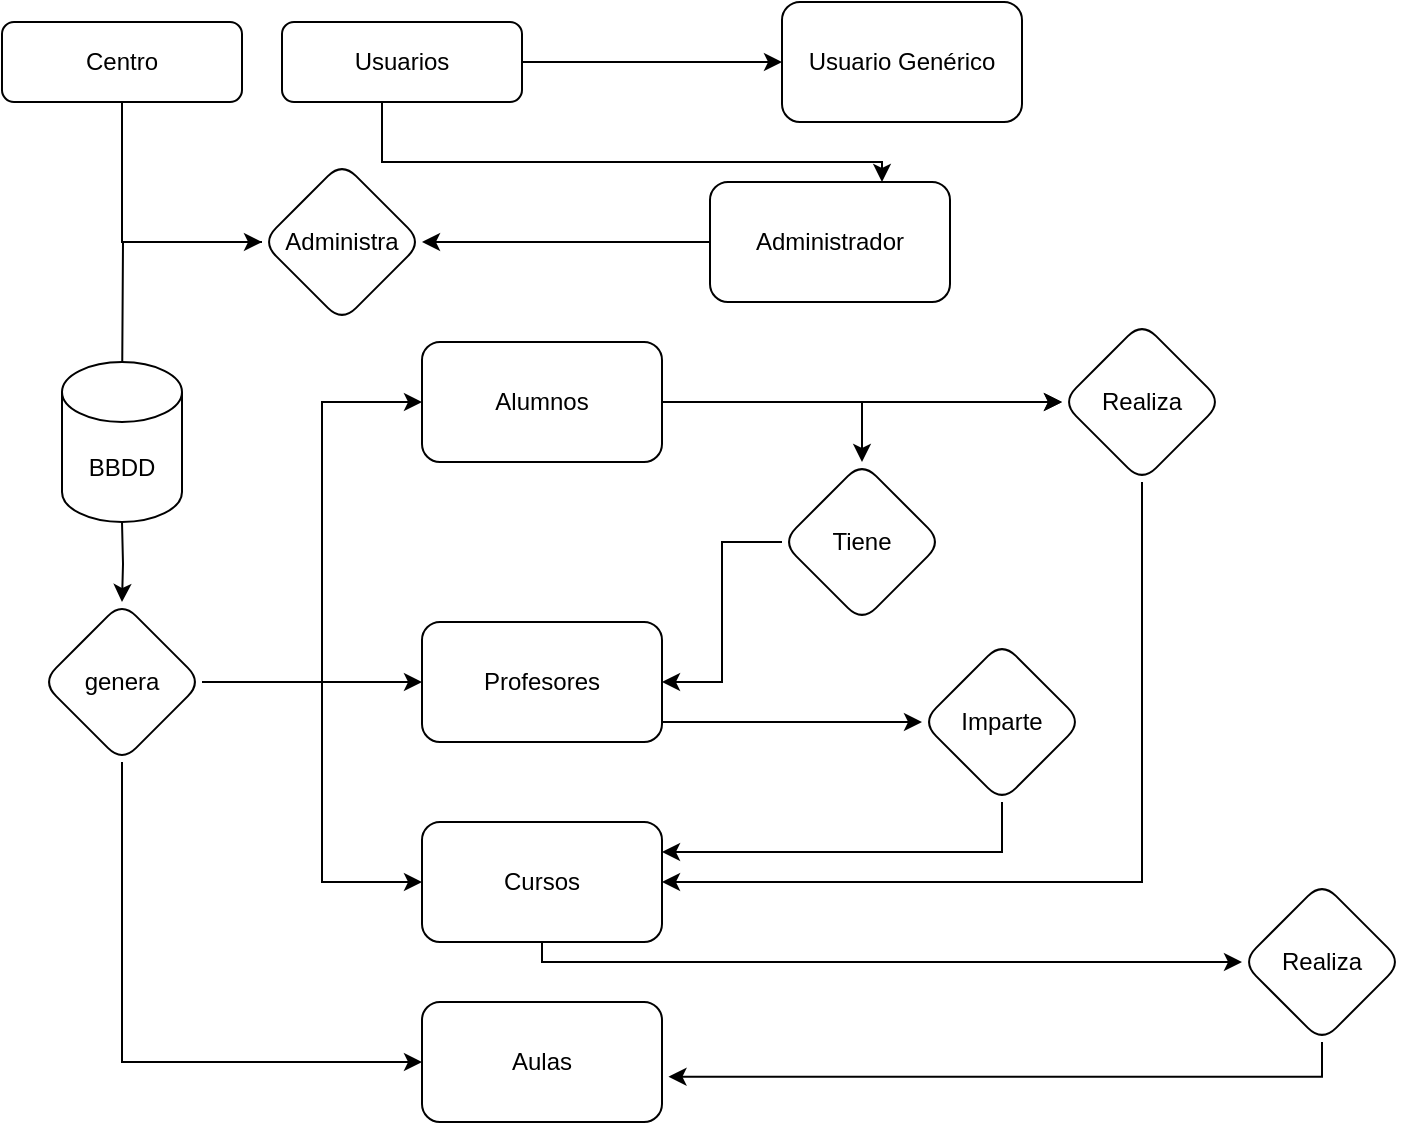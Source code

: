 <mxfile version="21.3.5" type="device">
  <diagram id="C5RBs43oDa-KdzZeNtuy" name="Page-1">
    <mxGraphModel dx="1050" dy="549" grid="1" gridSize="10" guides="1" tooltips="1" connect="1" arrows="1" fold="1" page="1" pageScale="1" pageWidth="827" pageHeight="1169" math="0" shadow="0">
      <root>
        <mxCell id="WIyWlLk6GJQsqaUBKTNV-0" />
        <mxCell id="WIyWlLk6GJQsqaUBKTNV-1" parent="WIyWlLk6GJQsqaUBKTNV-0" />
        <mxCell id="lBSenWfjBpaXtr8Q47WL-5" value="" style="edgeStyle=orthogonalEdgeStyle;rounded=0;orthogonalLoop=1;jettySize=auto;html=1;" edge="1" parent="WIyWlLk6GJQsqaUBKTNV-1" source="WIyWlLk6GJQsqaUBKTNV-3" target="lBSenWfjBpaXtr8Q47WL-4">
          <mxGeometry relative="1" as="geometry">
            <Array as="points">
              <mxPoint x="190" y="90" />
              <mxPoint x="440" y="90" />
            </Array>
          </mxGeometry>
        </mxCell>
        <mxCell id="lBSenWfjBpaXtr8Q47WL-24" value="" style="edgeStyle=orthogonalEdgeStyle;rounded=0;orthogonalLoop=1;jettySize=auto;html=1;" edge="1" parent="WIyWlLk6GJQsqaUBKTNV-1" source="WIyWlLk6GJQsqaUBKTNV-3" target="lBSenWfjBpaXtr8Q47WL-23">
          <mxGeometry relative="1" as="geometry">
            <Array as="points">
              <mxPoint x="290" y="40" />
              <mxPoint x="290" y="40" />
            </Array>
          </mxGeometry>
        </mxCell>
        <mxCell id="WIyWlLk6GJQsqaUBKTNV-3" value="Usuarios" style="rounded=1;whiteSpace=wrap;html=1;fontSize=12;glass=0;strokeWidth=1;shadow=0;" parent="WIyWlLk6GJQsqaUBKTNV-1" vertex="1">
          <mxGeometry x="140" y="20" width="120" height="40" as="geometry" />
        </mxCell>
        <mxCell id="lBSenWfjBpaXtr8Q47WL-7" value="" style="edgeStyle=orthogonalEdgeStyle;rounded=0;orthogonalLoop=1;jettySize=auto;html=1;" edge="1" parent="WIyWlLk6GJQsqaUBKTNV-1" source="lBSenWfjBpaXtr8Q47WL-4" target="lBSenWfjBpaXtr8Q47WL-6">
          <mxGeometry relative="1" as="geometry" />
        </mxCell>
        <mxCell id="lBSenWfjBpaXtr8Q47WL-4" value="Administrador" style="whiteSpace=wrap;html=1;rounded=1;glass=0;strokeWidth=1;shadow=0;" vertex="1" parent="WIyWlLk6GJQsqaUBKTNV-1">
          <mxGeometry x="354" y="100" width="120" height="60" as="geometry" />
        </mxCell>
        <mxCell id="lBSenWfjBpaXtr8Q47WL-9" value="" style="edgeStyle=orthogonalEdgeStyle;rounded=0;orthogonalLoop=1;jettySize=auto;html=1;" edge="1" parent="WIyWlLk6GJQsqaUBKTNV-1" source="lBSenWfjBpaXtr8Q47WL-6">
          <mxGeometry relative="1" as="geometry">
            <mxPoint x="60" y="210" as="targetPoint" />
          </mxGeometry>
        </mxCell>
        <mxCell id="lBSenWfjBpaXtr8Q47WL-6" value="Administra" style="rhombus;whiteSpace=wrap;html=1;rounded=1;glass=0;strokeWidth=1;shadow=0;" vertex="1" parent="WIyWlLk6GJQsqaUBKTNV-1">
          <mxGeometry x="130" y="90" width="80" height="80" as="geometry" />
        </mxCell>
        <mxCell id="lBSenWfjBpaXtr8Q47WL-26" value="" style="edgeStyle=orthogonalEdgeStyle;rounded=0;orthogonalLoop=1;jettySize=auto;html=1;" edge="1" parent="WIyWlLk6GJQsqaUBKTNV-1" target="lBSenWfjBpaXtr8Q47WL-25">
          <mxGeometry relative="1" as="geometry">
            <mxPoint x="60" y="270" as="sourcePoint" />
          </mxGeometry>
        </mxCell>
        <mxCell id="lBSenWfjBpaXtr8Q47WL-33" value="" style="edgeStyle=orthogonalEdgeStyle;rounded=0;orthogonalLoop=1;jettySize=auto;html=1;" edge="1" parent="WIyWlLk6GJQsqaUBKTNV-1" source="lBSenWfjBpaXtr8Q47WL-11" target="lBSenWfjBpaXtr8Q47WL-32">
          <mxGeometry relative="1" as="geometry" />
        </mxCell>
        <mxCell id="lBSenWfjBpaXtr8Q47WL-36" value="" style="edgeStyle=orthogonalEdgeStyle;rounded=0;orthogonalLoop=1;jettySize=auto;html=1;" edge="1" parent="WIyWlLk6GJQsqaUBKTNV-1" source="lBSenWfjBpaXtr8Q47WL-11" target="lBSenWfjBpaXtr8Q47WL-32">
          <mxGeometry relative="1" as="geometry" />
        </mxCell>
        <mxCell id="lBSenWfjBpaXtr8Q47WL-38" style="edgeStyle=orthogonalEdgeStyle;rounded=0;orthogonalLoop=1;jettySize=auto;html=1;entryX=0.5;entryY=0;entryDx=0;entryDy=0;" edge="1" parent="WIyWlLk6GJQsqaUBKTNV-1" source="lBSenWfjBpaXtr8Q47WL-11" target="lBSenWfjBpaXtr8Q47WL-40">
          <mxGeometry relative="1" as="geometry">
            <mxPoint x="380" y="330" as="targetPoint" />
            <Array as="points">
              <mxPoint x="430" y="210" />
            </Array>
          </mxGeometry>
        </mxCell>
        <mxCell id="lBSenWfjBpaXtr8Q47WL-11" value="Alumnos" style="whiteSpace=wrap;html=1;rounded=1;glass=0;strokeWidth=1;shadow=0;" vertex="1" parent="WIyWlLk6GJQsqaUBKTNV-1">
          <mxGeometry x="210" y="180" width="120" height="60" as="geometry" />
        </mxCell>
        <mxCell id="lBSenWfjBpaXtr8Q47WL-44" style="edgeStyle=orthogonalEdgeStyle;rounded=0;orthogonalLoop=1;jettySize=auto;html=1;entryX=0;entryY=0.5;entryDx=0;entryDy=0;" edge="1" parent="WIyWlLk6GJQsqaUBKTNV-1" source="lBSenWfjBpaXtr8Q47WL-13" target="lBSenWfjBpaXtr8Q47WL-43">
          <mxGeometry relative="1" as="geometry">
            <Array as="points">
              <mxPoint x="370" y="370" />
              <mxPoint x="370" y="370" />
            </Array>
          </mxGeometry>
        </mxCell>
        <mxCell id="lBSenWfjBpaXtr8Q47WL-13" value="Profesores" style="whiteSpace=wrap;html=1;rounded=1;glass=0;strokeWidth=1;shadow=0;" vertex="1" parent="WIyWlLk6GJQsqaUBKTNV-1">
          <mxGeometry x="210" y="320" width="120" height="60" as="geometry" />
        </mxCell>
        <mxCell id="lBSenWfjBpaXtr8Q47WL-47" style="edgeStyle=orthogonalEdgeStyle;rounded=0;orthogonalLoop=1;jettySize=auto;html=1;entryX=0;entryY=0.5;entryDx=0;entryDy=0;" edge="1" parent="WIyWlLk6GJQsqaUBKTNV-1" source="lBSenWfjBpaXtr8Q47WL-15" target="lBSenWfjBpaXtr8Q47WL-46">
          <mxGeometry relative="1" as="geometry">
            <Array as="points">
              <mxPoint x="270" y="490" />
            </Array>
          </mxGeometry>
        </mxCell>
        <mxCell id="lBSenWfjBpaXtr8Q47WL-15" value="Cursos" style="whiteSpace=wrap;html=1;rounded=1;glass=0;strokeWidth=1;shadow=0;" vertex="1" parent="WIyWlLk6GJQsqaUBKTNV-1">
          <mxGeometry x="210" y="420" width="120" height="60" as="geometry" />
        </mxCell>
        <mxCell id="lBSenWfjBpaXtr8Q47WL-17" value="Aulas" style="whiteSpace=wrap;html=1;rounded=1;glass=0;strokeWidth=1;shadow=0;" vertex="1" parent="WIyWlLk6GJQsqaUBKTNV-1">
          <mxGeometry x="210" y="510" width="120" height="60" as="geometry" />
        </mxCell>
        <mxCell id="lBSenWfjBpaXtr8Q47WL-23" value="Usuario Genérico" style="whiteSpace=wrap;html=1;rounded=1;glass=0;strokeWidth=1;shadow=0;" vertex="1" parent="WIyWlLk6GJQsqaUBKTNV-1">
          <mxGeometry x="390" y="10" width="120" height="60" as="geometry" />
        </mxCell>
        <mxCell id="lBSenWfjBpaXtr8Q47WL-27" style="edgeStyle=orthogonalEdgeStyle;rounded=0;orthogonalLoop=1;jettySize=auto;html=1;entryX=0;entryY=0.5;entryDx=0;entryDy=0;" edge="1" parent="WIyWlLk6GJQsqaUBKTNV-1" source="lBSenWfjBpaXtr8Q47WL-25" target="lBSenWfjBpaXtr8Q47WL-11">
          <mxGeometry relative="1" as="geometry">
            <Array as="points">
              <mxPoint x="160" y="350" />
              <mxPoint x="160" y="210" />
            </Array>
          </mxGeometry>
        </mxCell>
        <mxCell id="lBSenWfjBpaXtr8Q47WL-28" style="edgeStyle=orthogonalEdgeStyle;rounded=0;orthogonalLoop=1;jettySize=auto;html=1;entryX=0;entryY=0.5;entryDx=0;entryDy=0;" edge="1" parent="WIyWlLk6GJQsqaUBKTNV-1" source="lBSenWfjBpaXtr8Q47WL-25" target="lBSenWfjBpaXtr8Q47WL-13">
          <mxGeometry relative="1" as="geometry" />
        </mxCell>
        <mxCell id="lBSenWfjBpaXtr8Q47WL-30" style="edgeStyle=orthogonalEdgeStyle;rounded=0;orthogonalLoop=1;jettySize=auto;html=1;entryX=0;entryY=0.5;entryDx=0;entryDy=0;" edge="1" parent="WIyWlLk6GJQsqaUBKTNV-1" source="lBSenWfjBpaXtr8Q47WL-25" target="lBSenWfjBpaXtr8Q47WL-17">
          <mxGeometry relative="1" as="geometry">
            <Array as="points">
              <mxPoint x="60" y="540" />
            </Array>
          </mxGeometry>
        </mxCell>
        <mxCell id="lBSenWfjBpaXtr8Q47WL-31" style="edgeStyle=orthogonalEdgeStyle;rounded=0;orthogonalLoop=1;jettySize=auto;html=1;entryX=0;entryY=0.5;entryDx=0;entryDy=0;" edge="1" parent="WIyWlLk6GJQsqaUBKTNV-1" source="lBSenWfjBpaXtr8Q47WL-25" target="lBSenWfjBpaXtr8Q47WL-15">
          <mxGeometry relative="1" as="geometry">
            <Array as="points">
              <mxPoint x="160" y="350" />
              <mxPoint x="160" y="450" />
            </Array>
          </mxGeometry>
        </mxCell>
        <mxCell id="lBSenWfjBpaXtr8Q47WL-25" value="genera" style="rhombus;whiteSpace=wrap;html=1;rounded=1;glass=0;strokeWidth=1;shadow=0;" vertex="1" parent="WIyWlLk6GJQsqaUBKTNV-1">
          <mxGeometry x="20" y="310" width="80" height="80" as="geometry" />
        </mxCell>
        <mxCell id="lBSenWfjBpaXtr8Q47WL-34" style="edgeStyle=orthogonalEdgeStyle;rounded=0;orthogonalLoop=1;jettySize=auto;html=1;entryX=1;entryY=0.5;entryDx=0;entryDy=0;" edge="1" parent="WIyWlLk6GJQsqaUBKTNV-1" source="lBSenWfjBpaXtr8Q47WL-32" target="lBSenWfjBpaXtr8Q47WL-15">
          <mxGeometry relative="1" as="geometry">
            <Array as="points">
              <mxPoint x="570" y="450" />
            </Array>
          </mxGeometry>
        </mxCell>
        <mxCell id="lBSenWfjBpaXtr8Q47WL-32" value="Realiza" style="rhombus;whiteSpace=wrap;html=1;rounded=1;glass=0;strokeWidth=1;shadow=0;" vertex="1" parent="WIyWlLk6GJQsqaUBKTNV-1">
          <mxGeometry x="530" y="170" width="80" height="80" as="geometry" />
        </mxCell>
        <mxCell id="lBSenWfjBpaXtr8Q47WL-41" style="edgeStyle=orthogonalEdgeStyle;rounded=0;orthogonalLoop=1;jettySize=auto;html=1;entryX=1;entryY=0.5;entryDx=0;entryDy=0;" edge="1" parent="WIyWlLk6GJQsqaUBKTNV-1" source="lBSenWfjBpaXtr8Q47WL-40" target="lBSenWfjBpaXtr8Q47WL-13">
          <mxGeometry relative="1" as="geometry" />
        </mxCell>
        <mxCell id="lBSenWfjBpaXtr8Q47WL-40" value="Tiene" style="rhombus;whiteSpace=wrap;html=1;rounded=1;glass=0;strokeWidth=1;shadow=0;" vertex="1" parent="WIyWlLk6GJQsqaUBKTNV-1">
          <mxGeometry x="390" y="240" width="80" height="80" as="geometry" />
        </mxCell>
        <mxCell id="lBSenWfjBpaXtr8Q47WL-45" style="edgeStyle=orthogonalEdgeStyle;rounded=0;orthogonalLoop=1;jettySize=auto;html=1;entryX=1;entryY=0.25;entryDx=0;entryDy=0;" edge="1" parent="WIyWlLk6GJQsqaUBKTNV-1" source="lBSenWfjBpaXtr8Q47WL-43" target="lBSenWfjBpaXtr8Q47WL-15">
          <mxGeometry relative="1" as="geometry">
            <Array as="points">
              <mxPoint x="500" y="435" />
            </Array>
          </mxGeometry>
        </mxCell>
        <mxCell id="lBSenWfjBpaXtr8Q47WL-43" value="Imparte" style="rhombus;whiteSpace=wrap;html=1;rounded=1;glass=0;strokeWidth=1;shadow=0;" vertex="1" parent="WIyWlLk6GJQsqaUBKTNV-1">
          <mxGeometry x="460" y="330" width="80" height="80" as="geometry" />
        </mxCell>
        <mxCell id="lBSenWfjBpaXtr8Q47WL-49" style="edgeStyle=orthogonalEdgeStyle;rounded=0;orthogonalLoop=1;jettySize=auto;html=1;entryX=1.027;entryY=0.623;entryDx=0;entryDy=0;entryPerimeter=0;" edge="1" parent="WIyWlLk6GJQsqaUBKTNV-1" source="lBSenWfjBpaXtr8Q47WL-46" target="lBSenWfjBpaXtr8Q47WL-17">
          <mxGeometry relative="1" as="geometry">
            <Array as="points">
              <mxPoint x="660" y="547" />
            </Array>
          </mxGeometry>
        </mxCell>
        <mxCell id="lBSenWfjBpaXtr8Q47WL-46" value="Realiza" style="rhombus;whiteSpace=wrap;html=1;rounded=1;glass=0;strokeWidth=1;shadow=0;" vertex="1" parent="WIyWlLk6GJQsqaUBKTNV-1">
          <mxGeometry x="620" y="450" width="80" height="80" as="geometry" />
        </mxCell>
        <mxCell id="lBSenWfjBpaXtr8Q47WL-51" style="edgeStyle=orthogonalEdgeStyle;rounded=0;orthogonalLoop=1;jettySize=auto;html=1;entryX=0;entryY=0.5;entryDx=0;entryDy=0;" edge="1" parent="WIyWlLk6GJQsqaUBKTNV-1" source="lBSenWfjBpaXtr8Q47WL-50" target="lBSenWfjBpaXtr8Q47WL-6">
          <mxGeometry relative="1" as="geometry">
            <Array as="points">
              <mxPoint x="60" y="130" />
            </Array>
          </mxGeometry>
        </mxCell>
        <mxCell id="lBSenWfjBpaXtr8Q47WL-50" value="Centro" style="rounded=1;whiteSpace=wrap;html=1;fontSize=12;glass=0;strokeWidth=1;shadow=0;" vertex="1" parent="WIyWlLk6GJQsqaUBKTNV-1">
          <mxGeometry y="20" width="120" height="40" as="geometry" />
        </mxCell>
        <mxCell id="lBSenWfjBpaXtr8Q47WL-52" value="BBDD" style="shape=cylinder3;whiteSpace=wrap;html=1;boundedLbl=1;backgroundOutline=1;size=15;" vertex="1" parent="WIyWlLk6GJQsqaUBKTNV-1">
          <mxGeometry x="30" y="190" width="60" height="80" as="geometry" />
        </mxCell>
      </root>
    </mxGraphModel>
  </diagram>
</mxfile>
